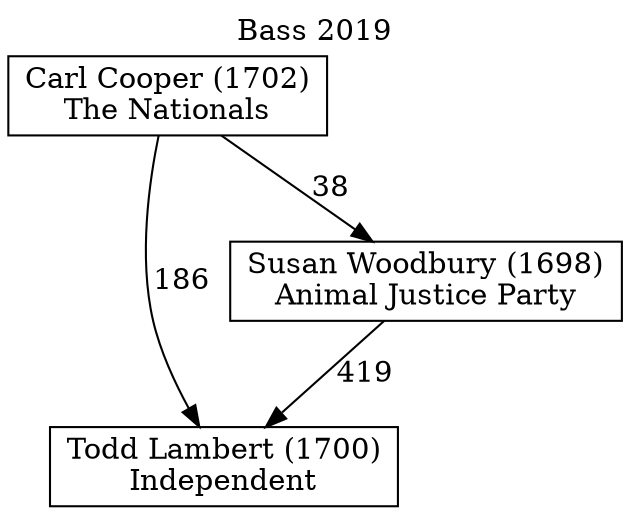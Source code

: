 // House preference flow
digraph "Todd Lambert (1700)_Bass_2019" {
	graph [label="Bass 2019" labelloc=t mclimit=10]
	node [shape=box]
	"Todd Lambert (1700)" [label="Todd Lambert (1700)
Independent"]
	"Susan Woodbury (1698)" [label="Susan Woodbury (1698)
Animal Justice Party"]
	"Carl Cooper (1702)" [label="Carl Cooper (1702)
The Nationals"]
	"Susan Woodbury (1698)" -> "Todd Lambert (1700)" [label=419]
	"Carl Cooper (1702)" -> "Susan Woodbury (1698)" [label=38]
	"Carl Cooper (1702)" -> "Todd Lambert (1700)" [label=186]
}
